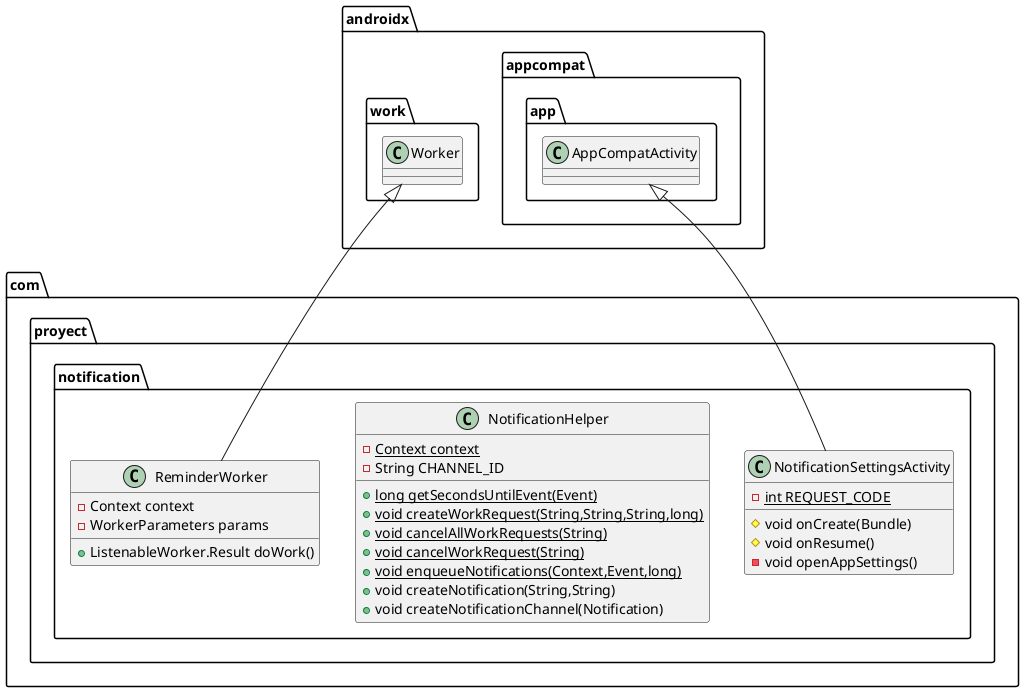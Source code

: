 @startuml
class com.proyect.notification.NotificationSettingsActivity {
- {static} int REQUEST_CODE
# void onCreate(Bundle)
# void onResume()
- void openAppSettings()
}


class com.proyect.notification.NotificationHelper {
- {static} Context context
- String CHANNEL_ID
+ {static} long getSecondsUntilEvent(Event)
+ {static} void createWorkRequest(String,String,String,long)
+ {static} void cancelAllWorkRequests(String)
+ {static} void cancelWorkRequest(String)
+ {static} void enqueueNotifications(Context,Event,long)
+ void createNotification(String,String)
+ void createNotificationChannel(Notification)
}


class com.proyect.notification.ReminderWorker {
- Context context
- WorkerParameters params
+ ListenableWorker.Result doWork()
}




androidx.appcompat.app.AppCompatActivity <|-- com.proyect.notification.NotificationSettingsActivity
androidx.work.Worker <|-- com.proyect.notification.ReminderWorker
@enduml